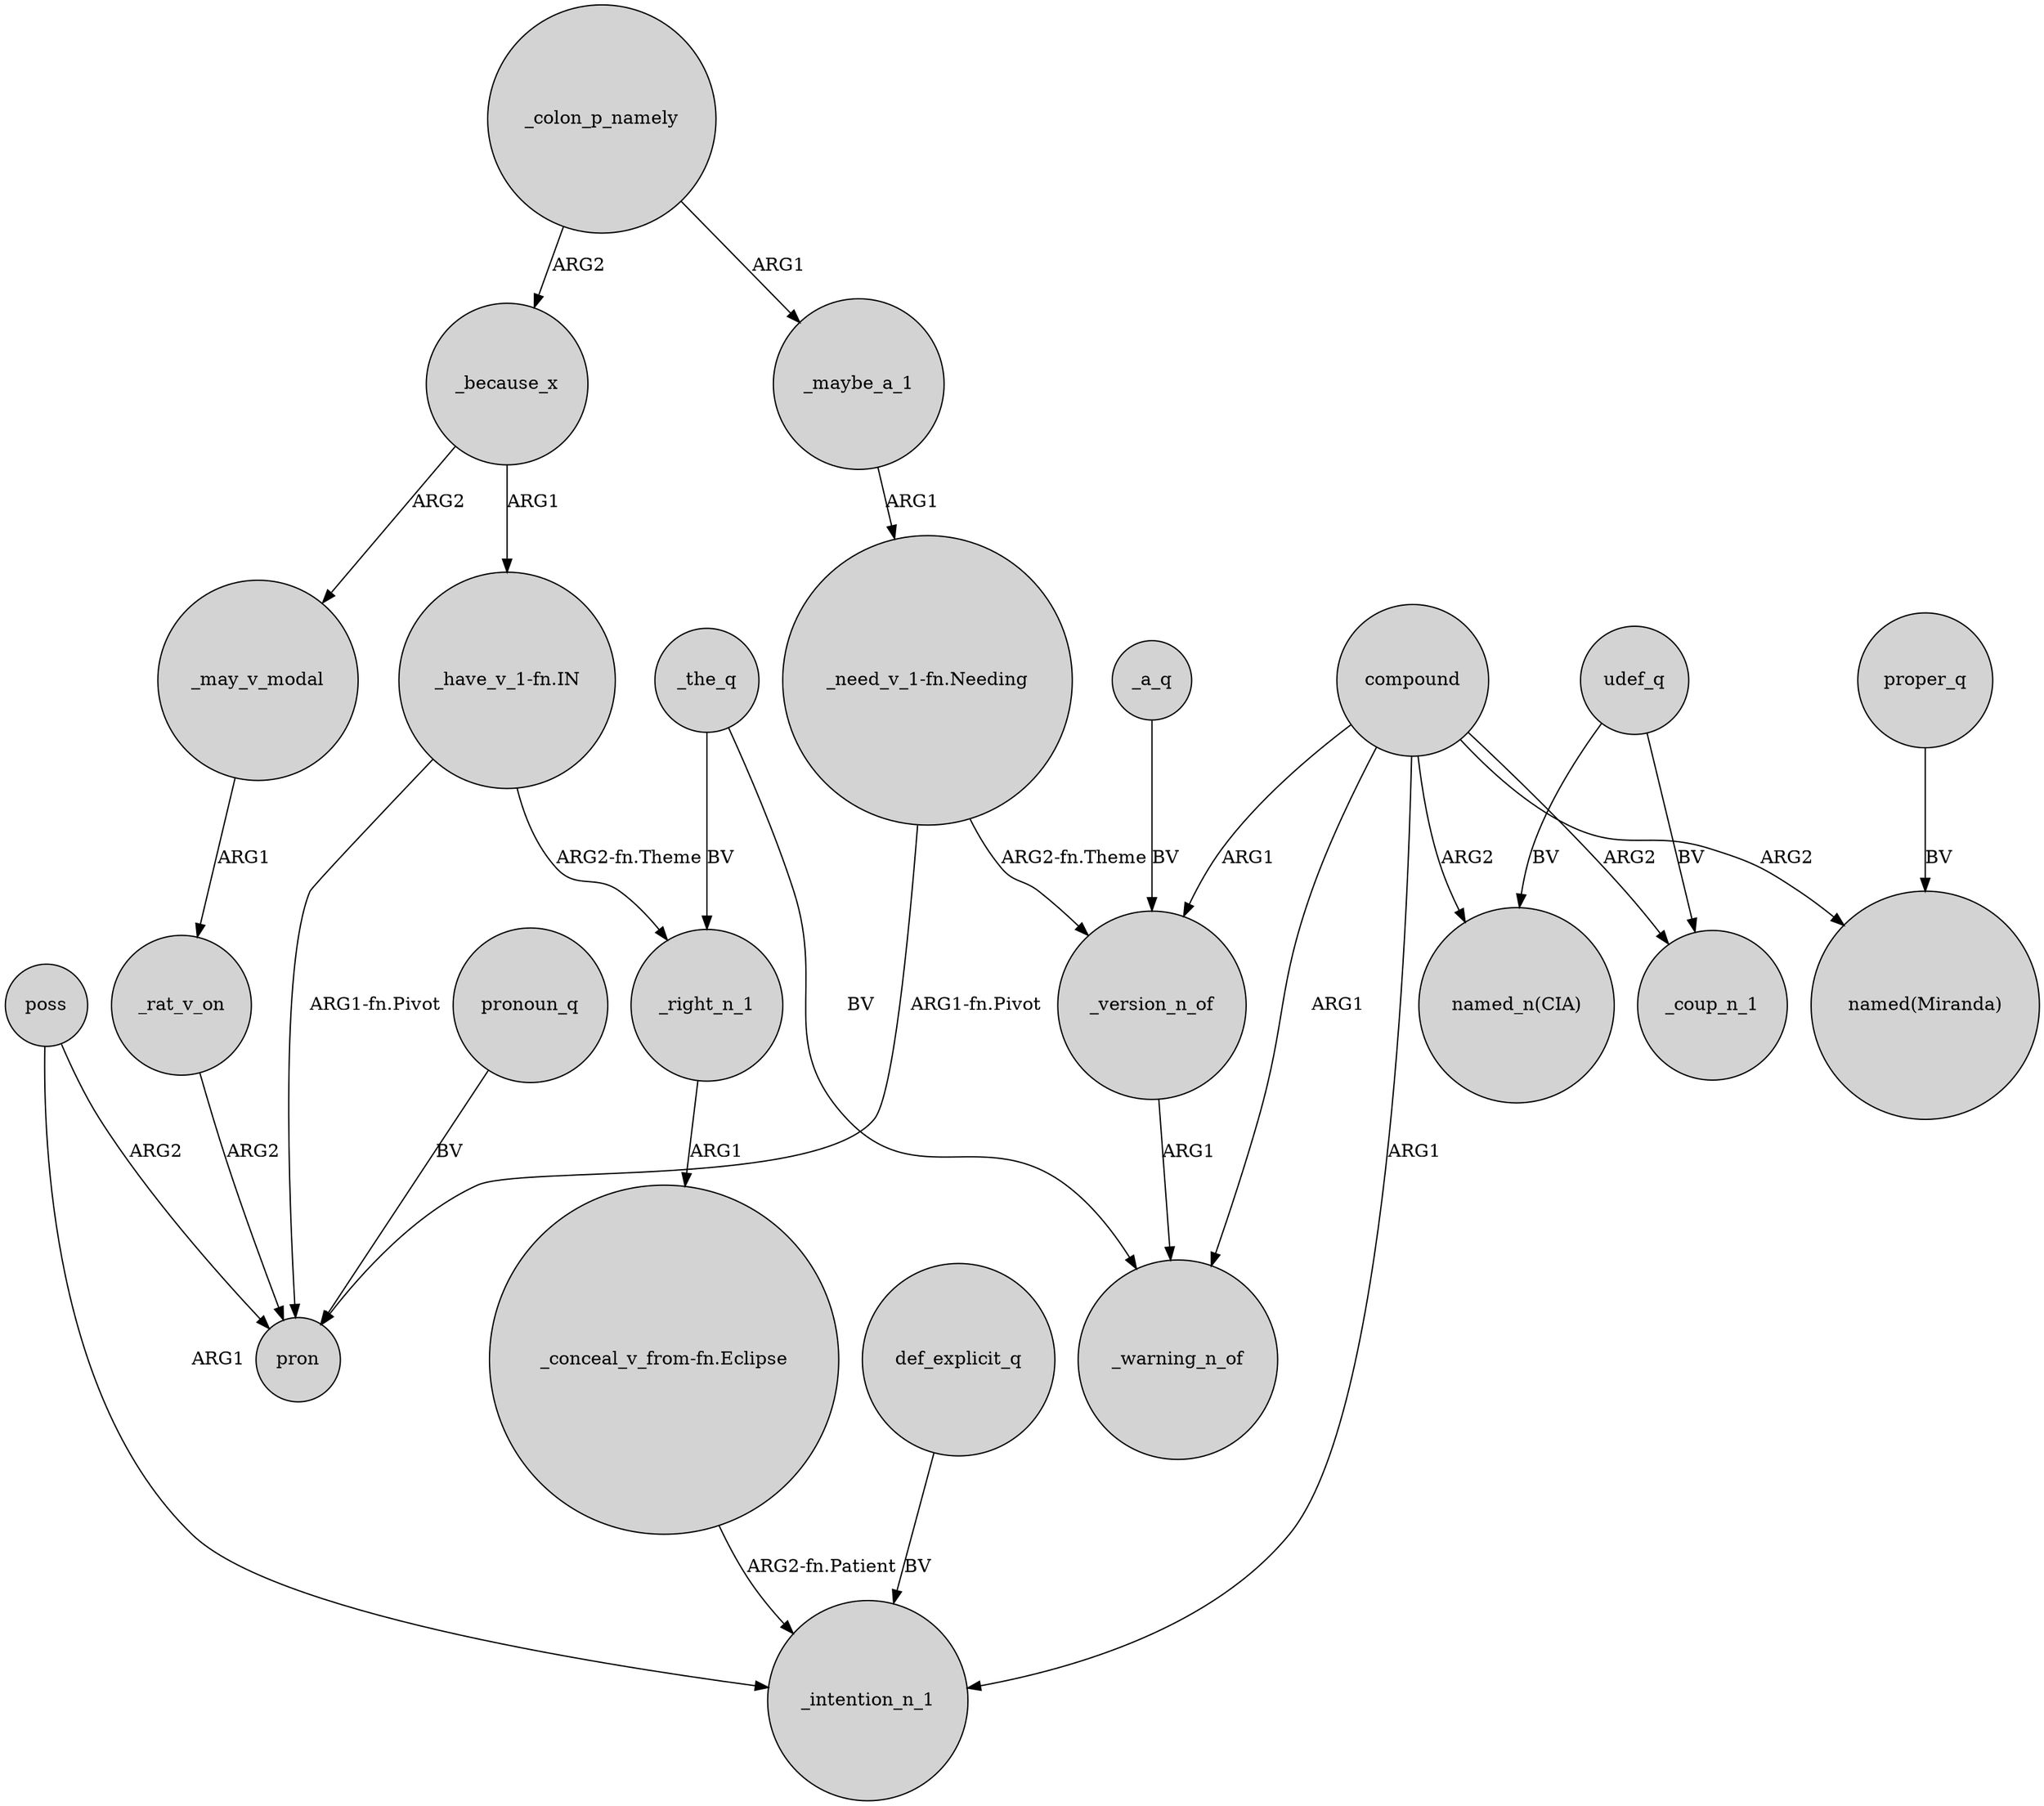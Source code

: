 digraph {
	node [shape=circle style=filled]
	_colon_p_namely -> _because_x [label=ARG2]
	_version_n_of -> _warning_n_of [label=ARG1]
	"_have_v_1-fn.IN" -> _right_n_1 [label="ARG2-fn.Theme"]
	poss -> pron [label=ARG2]
	compound -> _coup_n_1 [label=ARG2]
	udef_q -> "named_n(CIA)" [label=BV]
	_maybe_a_1 -> "_need_v_1-fn.Needing" [label=ARG1]
	"_conceal_v_from-fn.Eclipse" -> _intention_n_1 [label="ARG2-fn.Patient"]
	compound -> _intention_n_1 [label=ARG1]
	"_need_v_1-fn.Needing" -> _version_n_of [label="ARG2-fn.Theme"]
	udef_q -> _coup_n_1 [label=BV]
	_because_x -> "_have_v_1-fn.IN" [label=ARG1]
	_the_q -> _warning_n_of [label=BV]
	compound -> "named_n(CIA)" [label=ARG2]
	"_have_v_1-fn.IN" -> pron [label="ARG1-fn.Pivot"]
	compound -> _version_n_of [label=ARG1]
	pronoun_q -> pron [label=BV]
	_a_q -> _version_n_of [label=BV]
	compound -> "named(Miranda)" [label=ARG2]
	_rat_v_on -> pron [label=ARG2]
	"_need_v_1-fn.Needing" -> pron [label="ARG1-fn.Pivot"]
	def_explicit_q -> _intention_n_1 [label=BV]
	poss -> _intention_n_1 [label=ARG1]
	_the_q -> _right_n_1 [label=BV]
	_may_v_modal -> _rat_v_on [label=ARG1]
	proper_q -> "named(Miranda)" [label=BV]
	_right_n_1 -> "_conceal_v_from-fn.Eclipse" [label=ARG1]
	_colon_p_namely -> _maybe_a_1 [label=ARG1]
	_because_x -> _may_v_modal [label=ARG2]
	compound -> _warning_n_of [label=ARG1]
}
